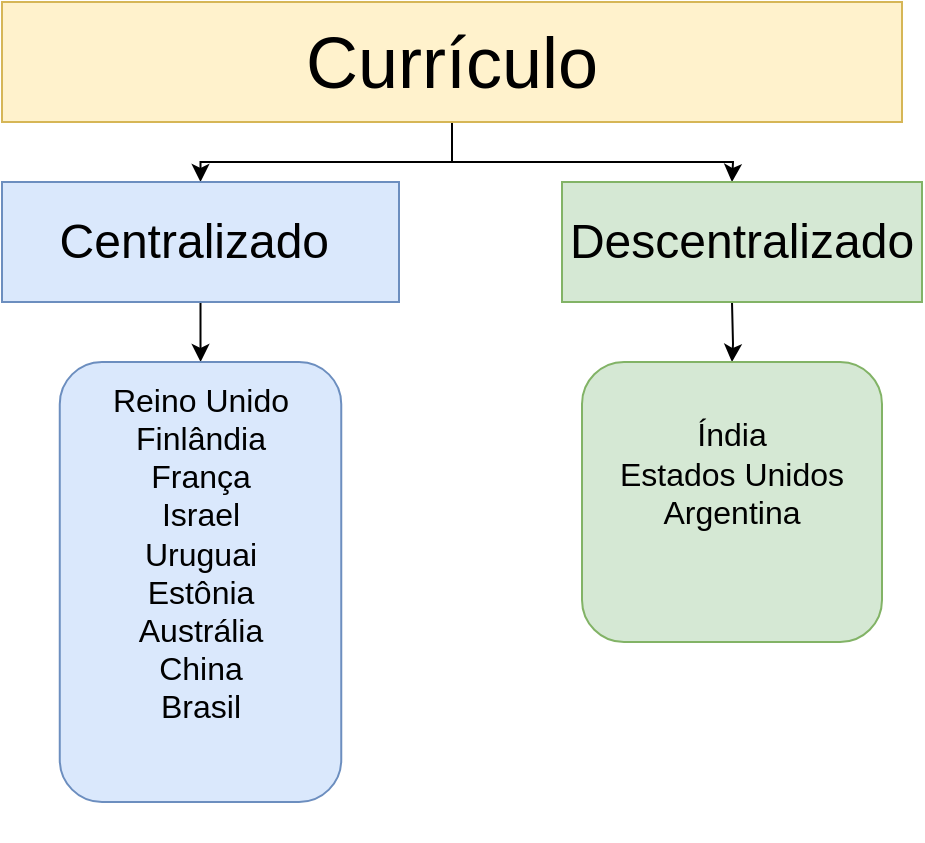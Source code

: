 <mxfile version="25.0.3">
  <diagram name="Page-1" id="c7558073-3199-34d8-9f00-42111426c3f3">
    <mxGraphModel dx="1114" dy="558" grid="1" gridSize="10" guides="1" tooltips="1" connect="1" arrows="1" fold="1" page="1" pageScale="1" pageWidth="826" pageHeight="1169" background="none" math="0" shadow="0">
      <root>
        <mxCell id="0" />
        <mxCell id="1" parent="0" />
        <mxCell id="ao_x1Z8hWzSTPZtgAMic-98" value="" style="edgeStyle=orthogonalEdgeStyle;rounded=0;orthogonalLoop=1;jettySize=auto;html=1;" edge="1" parent="1" source="ao_x1Z8hWzSTPZtgAMic-96" target="ao_x1Z8hWzSTPZtgAMic-97">
          <mxGeometry relative="1" as="geometry" />
        </mxCell>
        <mxCell id="ao_x1Z8hWzSTPZtgAMic-102" style="edgeStyle=orthogonalEdgeStyle;rounded=0;orthogonalLoop=1;jettySize=auto;html=1;entryX=0.5;entryY=0;entryDx=0;entryDy=0;" edge="1" parent="1" source="ao_x1Z8hWzSTPZtgAMic-96">
          <mxGeometry relative="1" as="geometry">
            <mxPoint x="565" y="170" as="targetPoint" />
          </mxGeometry>
        </mxCell>
        <mxCell id="ao_x1Z8hWzSTPZtgAMic-96" value="&lt;font style=&quot;font-size: 36px;&quot;&gt;Currículo&lt;/font&gt;" style="rounded=0;whiteSpace=wrap;html=1;fillColor=#fff2cc;strokeColor=#d6b656;" vertex="1" parent="1">
          <mxGeometry x="200" y="80" width="450" height="60" as="geometry" />
        </mxCell>
        <mxCell id="ao_x1Z8hWzSTPZtgAMic-108" value="" style="edgeStyle=orthogonalEdgeStyle;rounded=0;orthogonalLoop=1;jettySize=auto;html=1;" edge="1" parent="1" source="ao_x1Z8hWzSTPZtgAMic-97" target="ao_x1Z8hWzSTPZtgAMic-107">
          <mxGeometry relative="1" as="geometry" />
        </mxCell>
        <mxCell id="ao_x1Z8hWzSTPZtgAMic-97" value="&lt;font style=&quot;font-size: 24px;&quot;&gt;Centralizado&amp;nbsp;&lt;/font&gt;" style="whiteSpace=wrap;html=1;rounded=0;fillColor=#dae8fc;strokeColor=#6c8ebf;" vertex="1" parent="1">
          <mxGeometry x="200" y="170" width="198.5" height="60" as="geometry" />
        </mxCell>
        <mxCell id="ao_x1Z8hWzSTPZtgAMic-106" value="" style="edgeStyle=orthogonalEdgeStyle;rounded=0;orthogonalLoop=1;jettySize=auto;html=1;" edge="1" parent="1" target="ao_x1Z8hWzSTPZtgAMic-105">
          <mxGeometry relative="1" as="geometry">
            <mxPoint x="565" y="230" as="sourcePoint" />
          </mxGeometry>
        </mxCell>
        <mxCell id="ao_x1Z8hWzSTPZtgAMic-105" value="&lt;table style=&quot;width: 119pt;&quot; width=&quot;158&quot; cellspacing=&quot;0&quot; cellpadding=&quot;0&quot; border=&quot;0&quot;&gt;&lt;tbody&gt;&lt;tr style=&quot;height: 14.4pt;&quot; height=&quot;19&quot;&gt;&lt;td style=&quot;height: 14.4pt; width: 119pt;&quot; width=&quot;158&quot; class=&quot;xl65&quot; height=&quot;19&quot;&gt;&lt;font style=&quot;font-size: 24px;&quot;&gt;&lt;br&gt;&lt;/font&gt;&lt;/td&gt;&lt;/tr&gt;&lt;tr style=&quot;height: 14.4pt;&quot; height=&quot;19&quot;&gt;&lt;td style=&quot;height: 14.4pt;&quot; class=&quot;xl65&quot; height=&quot;19&quot;&gt;&lt;font size=&quot;3&quot;&gt;Índia&lt;/font&gt;&lt;/td&gt;&lt;/tr&gt;&lt;tr style=&quot;height: 14.4pt;&quot; height=&quot;19&quot;&gt;&lt;td style=&quot;height: 14.4pt;&quot; class=&quot;xl65&quot; height=&quot;19&quot;&gt;&lt;font size=&quot;3&quot;&gt;Estados Unidos&lt;/font&gt;&lt;/td&gt;&lt;/tr&gt;&lt;tr style=&quot;height: 14.4pt;&quot; height=&quot;19&quot;&gt;&lt;td style=&quot;height: 14.4pt;&quot; class=&quot;xl65&quot; height=&quot;19&quot;&gt;&lt;font size=&quot;3&quot;&gt;Argentina&lt;/font&gt;&lt;/td&gt;&lt;/tr&gt;&lt;tr style=&quot;height: 14.4pt;&quot; height=&quot;19&quot;&gt;&lt;td style=&quot;height: 14.4pt;&quot; class=&quot;xl65&quot; height=&quot;19&quot;&gt;&lt;font size=&quot;3&quot;&gt;&lt;br&gt;&lt;/font&gt;&lt;/td&gt;&lt;/tr&gt;&lt;tr style=&quot;height: 14.4pt;&quot; height=&quot;19&quot;&gt;&lt;td style=&quot;height: 14.4pt;&quot; class=&quot;xl65&quot; height=&quot;19&quot;&gt;&lt;font size=&quot;3&quot;&gt;&lt;br&gt;&lt;/font&gt;&lt;/td&gt;&lt;/tr&gt;&lt;tr style=&quot;height: 14.4pt;&quot; height=&quot;19&quot;&gt;&lt;td style=&quot;height: 14.4pt;&quot; class=&quot;xl65&quot; height=&quot;19&quot;&gt;&lt;font size=&quot;3&quot;&gt;&lt;br&gt;&lt;/font&gt;&lt;/td&gt;&lt;/tr&gt;&lt;/tbody&gt;&lt;/table&gt;" style="whiteSpace=wrap;html=1;rounded=1;fillColor=#d5e8d4;strokeColor=#82b366;" vertex="1" parent="1">
          <mxGeometry x="490" y="260" width="150" height="140" as="geometry" />
        </mxCell>
        <mxCell id="ao_x1Z8hWzSTPZtgAMic-107" value="&lt;font style=&quot;font-size: 24px;&quot;&gt;&lt;br&gt;&lt;/font&gt;&lt;table style=&quot;width: 119pt;&quot; width=&quot;158&quot; cellspacing=&quot;0&quot; cellpadding=&quot;0&quot; border=&quot;0&quot;&gt;&lt;colgroup&gt;&lt;col style=&quot;width: 119pt;&quot; width=&quot;158&quot;&gt;&lt;/colgroup&gt;&lt;tbody&gt;&lt;tr style=&quot;height: 14.4pt;&quot; height=&quot;19&quot;&gt;&lt;td style=&quot;height: 14.4pt; width: 119pt;&quot; width=&quot;158&quot; class=&quot;xl65&quot; height=&quot;19&quot;&gt;&lt;font size=&quot;3&quot;&gt;Reino Unido&lt;/font&gt;&lt;/td&gt;&lt;/tr&gt;&lt;tr style=&quot;height: 14.4pt;&quot; height=&quot;19&quot;&gt;&lt;td style=&quot;height: 14.4pt;&quot; class=&quot;xl65&quot; height=&quot;19&quot;&gt;&lt;font size=&quot;3&quot;&gt;Finlândia&lt;/font&gt;&lt;/td&gt;&lt;/tr&gt;&lt;tr style=&quot;height: 14.4pt;&quot; height=&quot;19&quot;&gt;&lt;td style=&quot;height: 14.4pt;&quot; class=&quot;xl65&quot; height=&quot;19&quot;&gt;&lt;font size=&quot;3&quot;&gt;França&lt;/font&gt;&lt;/td&gt;&lt;/tr&gt;&lt;tr style=&quot;height: 14.4pt;&quot; height=&quot;19&quot;&gt;&lt;td style=&quot;height: 14.4pt;&quot; class=&quot;xl65&quot; height=&quot;19&quot;&gt;&lt;font size=&quot;3&quot;&gt;Israel&lt;/font&gt;&lt;/td&gt;&lt;/tr&gt;&lt;tr style=&quot;height: 14.4pt;&quot; height=&quot;19&quot;&gt;&lt;td style=&quot;height: 14.4pt;&quot; class=&quot;xl65&quot; height=&quot;19&quot;&gt;&lt;font size=&quot;3&quot;&gt;Uruguai&lt;/font&gt;&lt;/td&gt;&lt;/tr&gt;&lt;tr style=&quot;height: 14.4pt;&quot; height=&quot;19&quot;&gt;&lt;td style=&quot;height: 14.4pt;&quot; class=&quot;xl65&quot; height=&quot;19&quot;&gt;&lt;table style=&quot;width: 119pt;&quot; width=&quot;158&quot; cellspacing=&quot;0&quot; cellpadding=&quot;0&quot; border=&quot;0&quot;&gt;&lt;tbody&gt;&lt;tr style=&quot;height: 14.4pt;&quot; height=&quot;19&quot;&gt;&lt;td style=&quot;height: 14.4pt;&quot; class=&quot;xl65&quot; height=&quot;19&quot;&gt;&lt;font size=&quot;3&quot;&gt;Estônia&lt;/font&gt;&lt;/td&gt;&lt;/tr&gt;&lt;tr style=&quot;height: 14.4pt;&quot; height=&quot;19&quot;&gt;&lt;td style=&quot;height: 14.4pt;&quot; class=&quot;xl65&quot; height=&quot;19&quot;&gt;&lt;font size=&quot;3&quot;&gt;Austrália&lt;/font&gt;&lt;/td&gt;&lt;/tr&gt;&lt;tr style=&quot;height: 14.4pt;&quot; height=&quot;19&quot;&gt;&lt;td style=&quot;height: 14.4pt;&quot; class=&quot;xl65&quot; height=&quot;19&quot;&gt;&lt;font size=&quot;3&quot;&gt;China&lt;/font&gt;&lt;/td&gt;&lt;/tr&gt;&lt;tr style=&quot;height: 14.4pt;&quot; height=&quot;19&quot;&gt;&lt;td style=&quot;height: 14.4pt;&quot; class=&quot;xl65&quot; height=&quot;19&quot;&gt;&lt;font size=&quot;3&quot;&gt;Brasil&lt;/font&gt;&lt;/td&gt;&lt;/tr&gt;&lt;/tbody&gt;&lt;/table&gt;&lt;/td&gt;&lt;/tr&gt;&lt;tr style=&quot;height: 14.4pt;&quot; height=&quot;19&quot;&gt;&lt;td style=&quot;height: 14.4pt;&quot; class=&quot;xl65&quot; height=&quot;19&quot;&gt;&lt;font size=&quot;3&quot;&gt;&lt;br&gt;&lt;/font&gt;&lt;/td&gt;&lt;/tr&gt;&lt;tr style=&quot;height: 14.4pt;&quot; height=&quot;19&quot;&gt;&lt;td style=&quot;height: 14.4pt;&quot; class=&quot;xl65&quot; height=&quot;19&quot;&gt;&lt;font size=&quot;3&quot;&gt;&lt;br&gt;&lt;/font&gt;&lt;/td&gt;&lt;/tr&gt;&lt;tr style=&quot;height: 14.4pt;&quot; height=&quot;19&quot;&gt;&lt;td style=&quot;height: 14.4pt;&quot; class=&quot;xl65&quot; height=&quot;19&quot;&gt;&lt;font size=&quot;3&quot;&gt;&lt;br&gt;&lt;/font&gt;&lt;/td&gt;&lt;/tr&gt;&lt;/tbody&gt;&lt;/table&gt;" style="rounded=1;whiteSpace=wrap;html=1;fillColor=#dae8fc;strokeColor=#6c8ebf;" vertex="1" parent="1">
          <mxGeometry x="228.88" y="260" width="140.75" height="220" as="geometry" />
        </mxCell>
        <mxCell id="ao_x1Z8hWzSTPZtgAMic-109" value="&lt;span style=&quot;font-size: 24px;&quot;&gt;Descentralizado&lt;/span&gt;" style="rounded=0;whiteSpace=wrap;html=1;fillColor=#d5e8d4;strokeColor=#82b366;" vertex="1" parent="1">
          <mxGeometry x="480" y="170" width="180" height="60" as="geometry" />
        </mxCell>
      </root>
    </mxGraphModel>
  </diagram>
</mxfile>
